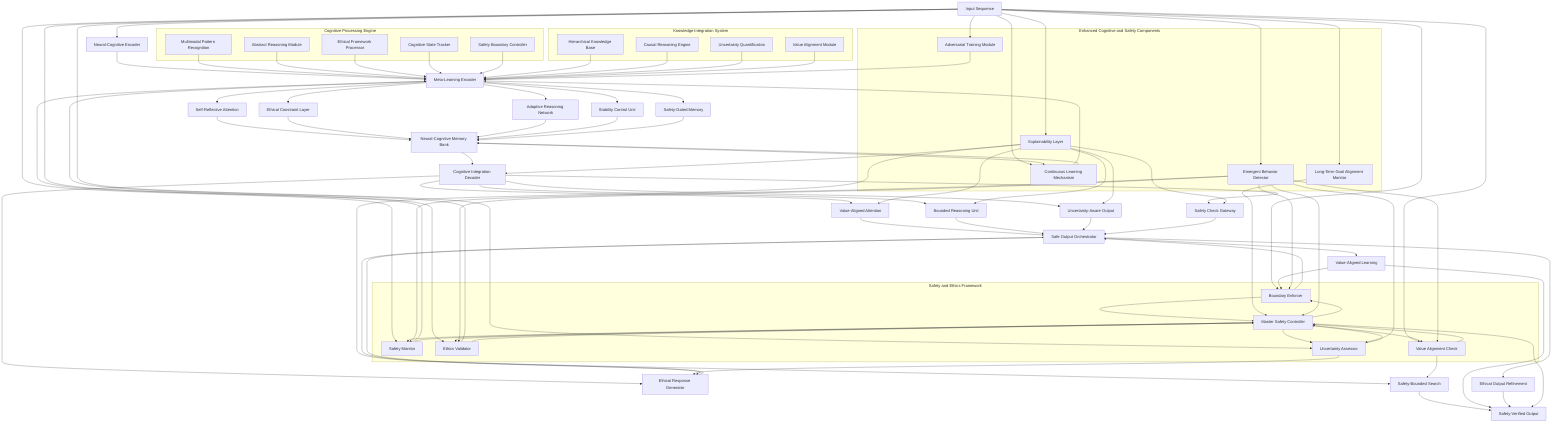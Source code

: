 flowchart TD
    %% Enhanced Cognitive Input Processing
    A[Input Sequence] --> B[Neural-Cognitive Encoder]

    %% Advanced Cognitive Integration
    subgraph "Cognitive Processing Engine"
        CP1[Multimodal Pattern Recognition]
        CP2[Abstract Reasoning Module]
        CP3[Ethical Framework Processor]
        CP4[Cognitive State Tracker]
        CP5[Safety Boundary Controller]
    end

    %% Knowledge Integration
    subgraph "Knowledge Integration System"
        K1[Hierarchical Knowledge Base]
        K2[Causal Reasoning Engine]
        K3[Uncertainty Quantification]
        K4[Value Alignment Module]
    end

    %% Main Processing Path
    B --> C[Meta-Learning Encoder]
    CP1 & CP2 & CP3 & CP4 & CP5 --> C
    K1 & K2 & K3 & K4 --> C

    %% Advanced Neural Components
    C --> D1[Self-Reflective Attention]
    C --> D2[Ethical Constraint Layer]
    C --> D3[Adaptive Reasoning Network]
    C --> D4[Stability Control Unit]
    C --> D5[Safety-Gated Memory]

    %% Enhanced Memory System
    D1 & D2 & D3 & D4 & D5 --> E[Neural-Cognitive Memory Bank]

    %% Cognitive Processing Path
    E --> F[Cognitive Integration Decoder]

    %% Advanced Generation Components
    F --> G1[Value-Aligned Attention]
    F --> G2[Ethical Response Generator]
    F --> G3[Bounded Reasoning Unit]
    F --> G4[Uncertainty-Aware Output]
    F --> G5[Safety Check Gateway]

    %% Safety-Aware Output Processing
    G1 & G2 & G3 & G4 & G5 --> H[Safe Output Orchestrator]

    %% Controlled Generation
    H --> I1[Safety-Bounded Search]
    H --> I2[Value-Aligned Learning]
    H --> I3[Ethical Output Refinement]

    %% Final Output
    I1 & I2 & I3 --> J[Safety-Verified Output]

    %% Cognitive Monitoring System
    subgraph "Safety and Ethics Framework"
        S1[Safety Monitor]
        S2[Ethics Validator]
        S3[Uncertainty Assessor]
        S4[Value Alignment Check]
        S5[Boundary Enforcer]
        S0[Master Safety Controller]
    end

    %% Safety System Integration
    A --> S1 & S2 & S3 & S4 & S5

    %% Control Points
    S1 & S2 --> C
    S3 --> G2
    S4 --> I1
    S5 --> H

    %% Safety Coordination
    S0 --> S1 & S2 & S3 & S4 & S5
    S1 & S2 & S3 & S4 & S5 --> S0

    %% Safety Verification Loop
    S0 --> J
    I2 --> S5

    %% Additional Enhancements
    subgraph "Enhanced Cognitive and Safety Components"
        EC1[Adversarial Training Module]
        EC2[Long-Term Goal Alignment Monitor]
        EC3[Explainability Layer]
        EC4[Emergent Behavior Detector]
        EC5[Continuous Learning Mechanism]
    end

    %% Integration of Enhanced Components
    A --> EC1 & EC2 & EC3 & EC4 & EC5
    EC1 --> C
    EC2 --> S0
    EC3 --> F
    EC4 --> S0
    EC5 --> C

    %% Continuous Learning Loop
    EC5 --> E
    E --> EC5

    %% Explainability Path
    EC3 --> G1 & G2 & G3 & G4 & G5

    %% Emergent Behavior Monitoring
    EC4 --> S1 & S2 & S3 & S4 & S5